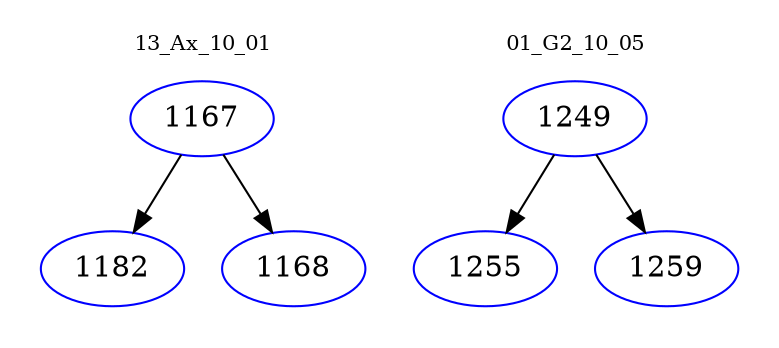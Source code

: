 digraph{
subgraph cluster_0 {
color = white
label = "13_Ax_10_01";
fontsize=10;
T0_1167 [label="1167", color="blue"]
T0_1167 -> T0_1182 [color="black"]
T0_1182 [label="1182", color="blue"]
T0_1167 -> T0_1168 [color="black"]
T0_1168 [label="1168", color="blue"]
}
subgraph cluster_1 {
color = white
label = "01_G2_10_05";
fontsize=10;
T1_1249 [label="1249", color="blue"]
T1_1249 -> T1_1255 [color="black"]
T1_1255 [label="1255", color="blue"]
T1_1249 -> T1_1259 [color="black"]
T1_1259 [label="1259", color="blue"]
}
}
